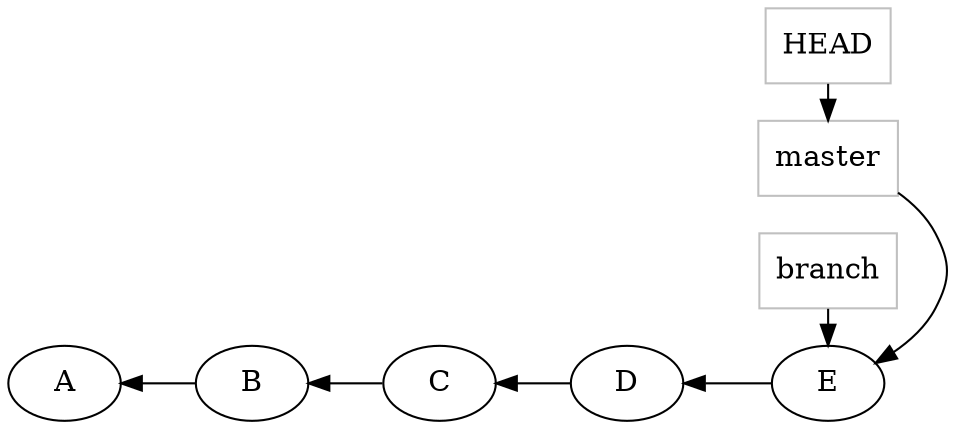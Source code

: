 digraph repo {
	rankdir="RL";
	C -> B;
	B -> A;
	D -> C;
	E -> D;
	node [rank=3,shape=box, color=grey] master;
	node [rank=3,shape=box, color=grey] branch;
	master -> E;
	HEAD -> master;
	branch -> E;
	{ rank = same; E; branch;HEAD;master;}
}
